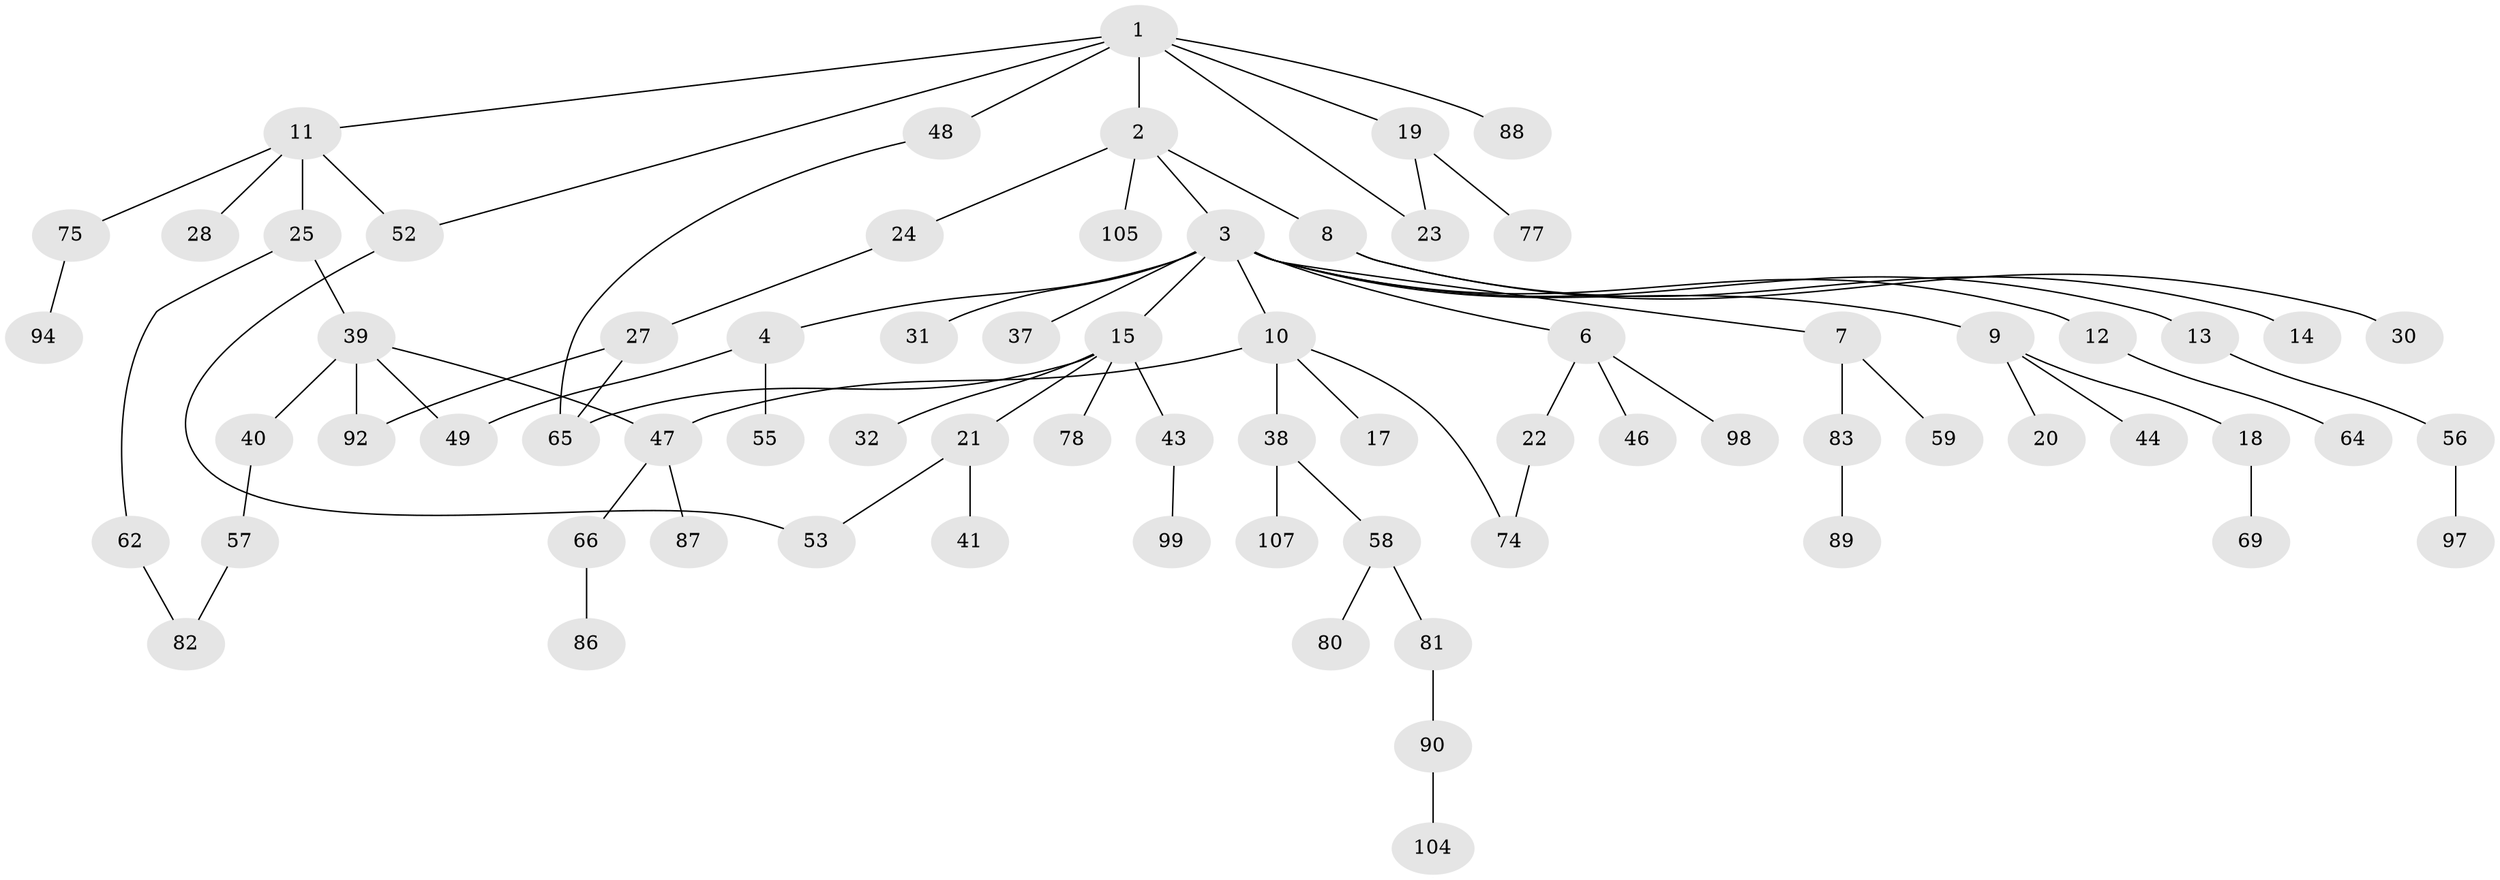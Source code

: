 // Generated by graph-tools (version 1.1) at 2025/23/03/03/25 07:23:35]
// undirected, 72 vertices, 81 edges
graph export_dot {
graph [start="1"]
  node [color=gray90,style=filled];
  1 [super="+85"];
  2 [super="+70"];
  3 [super="+5"];
  4 [super="+42"];
  6 [super="+36"];
  7 [super="+91"];
  8 [super="+29"];
  9 [super="+34"];
  10 [super="+100"];
  11 [super="+16"];
  12;
  13 [super="+101"];
  14 [super="+33"];
  15 [super="+72"];
  17;
  18;
  19;
  20 [super="+26"];
  21;
  22 [super="+50"];
  23 [super="+63"];
  24;
  25 [super="+45"];
  27 [super="+35"];
  28;
  30 [super="+61"];
  31;
  32;
  37;
  38 [super="+51"];
  39 [super="+106"];
  40 [super="+67"];
  41;
  43 [super="+73"];
  44;
  46;
  47 [super="+54"];
  48 [super="+60"];
  49 [super="+76"];
  52;
  53 [super="+102"];
  55;
  56;
  57 [super="+84"];
  58;
  59;
  62 [super="+71"];
  64 [super="+95"];
  65 [super="+79"];
  66 [super="+68"];
  69;
  74;
  75;
  77;
  78;
  80;
  81 [super="+96"];
  82;
  83;
  86;
  87;
  88;
  89;
  90;
  92 [super="+93"];
  94 [super="+103"];
  97;
  98;
  99;
  104;
  105;
  107;
  1 -- 2;
  1 -- 11;
  1 -- 19;
  1 -- 23;
  1 -- 48;
  1 -- 88;
  1 -- 52;
  2 -- 3;
  2 -- 8;
  2 -- 24;
  2 -- 105;
  3 -- 4;
  3 -- 9;
  3 -- 31;
  3 -- 37;
  3 -- 6;
  3 -- 7;
  3 -- 10;
  3 -- 12;
  3 -- 13;
  3 -- 15;
  4 -- 49;
  4 -- 55;
  6 -- 22;
  6 -- 98;
  6 -- 46;
  7 -- 59;
  7 -- 83;
  8 -- 14;
  8 -- 30;
  9 -- 18;
  9 -- 20;
  9 -- 44;
  10 -- 17;
  10 -- 38;
  10 -- 74;
  10 -- 47;
  11 -- 25;
  11 -- 75;
  11 -- 28;
  11 -- 52;
  12 -- 64;
  13 -- 56;
  15 -- 21;
  15 -- 32;
  15 -- 43;
  15 -- 65;
  15 -- 78;
  18 -- 69;
  19 -- 77;
  19 -- 23;
  21 -- 41;
  21 -- 53;
  22 -- 74;
  24 -- 27;
  25 -- 39;
  25 -- 62;
  27 -- 92;
  27 -- 65;
  38 -- 58;
  38 -- 107;
  39 -- 40;
  39 -- 47;
  39 -- 92;
  39 -- 49;
  40 -- 57;
  43 -- 99;
  47 -- 87;
  47 -- 66;
  48 -- 65;
  52 -- 53;
  56 -- 97;
  57 -- 82;
  58 -- 80;
  58 -- 81;
  62 -- 82;
  66 -- 86;
  75 -- 94;
  81 -- 90;
  83 -- 89;
  90 -- 104;
}
